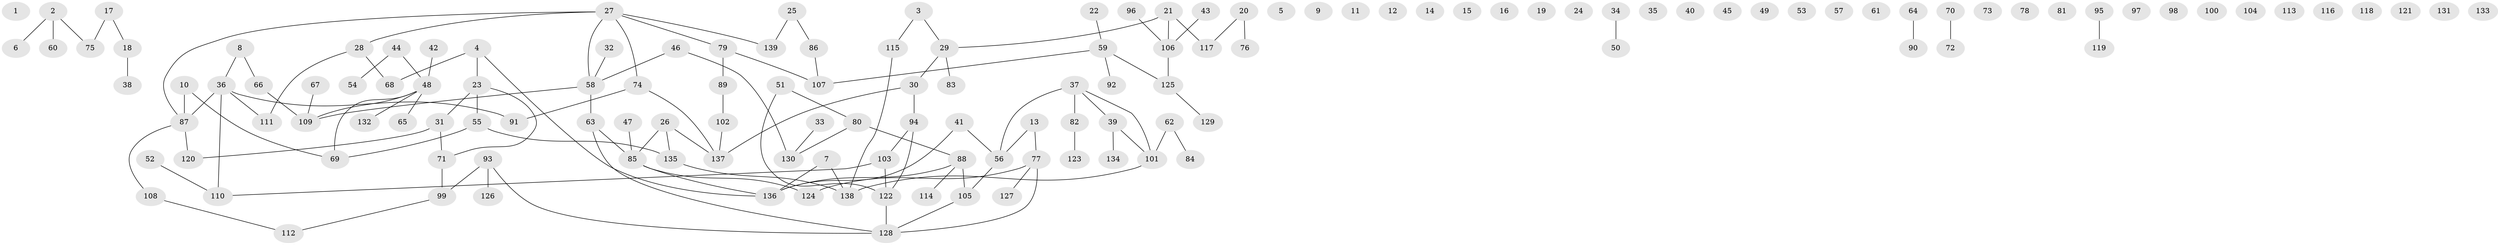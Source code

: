 // coarse degree distribution, {4: 0.2857142857142857, 3: 0.14285714285714285, 5: 0.42857142857142855, 2: 0.14285714285714285}
// Generated by graph-tools (version 1.1) at 2025/35/03/04/25 23:35:45]
// undirected, 139 vertices, 131 edges
graph export_dot {
  node [color=gray90,style=filled];
  1;
  2;
  3;
  4;
  5;
  6;
  7;
  8;
  9;
  10;
  11;
  12;
  13;
  14;
  15;
  16;
  17;
  18;
  19;
  20;
  21;
  22;
  23;
  24;
  25;
  26;
  27;
  28;
  29;
  30;
  31;
  32;
  33;
  34;
  35;
  36;
  37;
  38;
  39;
  40;
  41;
  42;
  43;
  44;
  45;
  46;
  47;
  48;
  49;
  50;
  51;
  52;
  53;
  54;
  55;
  56;
  57;
  58;
  59;
  60;
  61;
  62;
  63;
  64;
  65;
  66;
  67;
  68;
  69;
  70;
  71;
  72;
  73;
  74;
  75;
  76;
  77;
  78;
  79;
  80;
  81;
  82;
  83;
  84;
  85;
  86;
  87;
  88;
  89;
  90;
  91;
  92;
  93;
  94;
  95;
  96;
  97;
  98;
  99;
  100;
  101;
  102;
  103;
  104;
  105;
  106;
  107;
  108;
  109;
  110;
  111;
  112;
  113;
  114;
  115;
  116;
  117;
  118;
  119;
  120;
  121;
  122;
  123;
  124;
  125;
  126;
  127;
  128;
  129;
  130;
  131;
  132;
  133;
  134;
  135;
  136;
  137;
  138;
  139;
  2 -- 6;
  2 -- 60;
  2 -- 75;
  3 -- 29;
  3 -- 115;
  4 -- 23;
  4 -- 68;
  4 -- 136;
  7 -- 136;
  7 -- 138;
  8 -- 36;
  8 -- 66;
  10 -- 69;
  10 -- 87;
  13 -- 56;
  13 -- 77;
  17 -- 18;
  17 -- 75;
  18 -- 38;
  20 -- 76;
  20 -- 117;
  21 -- 29;
  21 -- 106;
  21 -- 117;
  22 -- 59;
  23 -- 31;
  23 -- 55;
  23 -- 71;
  25 -- 86;
  25 -- 139;
  26 -- 85;
  26 -- 135;
  26 -- 137;
  27 -- 28;
  27 -- 58;
  27 -- 74;
  27 -- 79;
  27 -- 87;
  27 -- 139;
  28 -- 68;
  28 -- 111;
  29 -- 30;
  29 -- 83;
  30 -- 94;
  30 -- 137;
  31 -- 71;
  31 -- 120;
  32 -- 58;
  33 -- 130;
  34 -- 50;
  36 -- 87;
  36 -- 91;
  36 -- 110;
  36 -- 111;
  37 -- 39;
  37 -- 56;
  37 -- 82;
  37 -- 101;
  39 -- 101;
  39 -- 134;
  41 -- 56;
  41 -- 136;
  42 -- 48;
  43 -- 106;
  44 -- 48;
  44 -- 54;
  46 -- 58;
  46 -- 130;
  47 -- 85;
  48 -- 65;
  48 -- 69;
  48 -- 109;
  48 -- 132;
  51 -- 80;
  51 -- 122;
  52 -- 110;
  55 -- 69;
  55 -- 135;
  56 -- 105;
  58 -- 63;
  58 -- 109;
  59 -- 92;
  59 -- 107;
  59 -- 125;
  62 -- 84;
  62 -- 101;
  63 -- 85;
  63 -- 128;
  64 -- 90;
  66 -- 109;
  67 -- 109;
  70 -- 72;
  71 -- 99;
  74 -- 91;
  74 -- 137;
  77 -- 124;
  77 -- 127;
  77 -- 128;
  79 -- 89;
  79 -- 107;
  80 -- 88;
  80 -- 130;
  82 -- 123;
  85 -- 124;
  85 -- 136;
  86 -- 107;
  87 -- 108;
  87 -- 120;
  88 -- 105;
  88 -- 114;
  88 -- 136;
  89 -- 102;
  93 -- 99;
  93 -- 126;
  93 -- 128;
  94 -- 103;
  94 -- 122;
  95 -- 119;
  96 -- 106;
  99 -- 112;
  101 -- 138;
  102 -- 137;
  103 -- 110;
  103 -- 122;
  105 -- 128;
  106 -- 125;
  108 -- 112;
  115 -- 138;
  122 -- 128;
  125 -- 129;
  135 -- 138;
}
